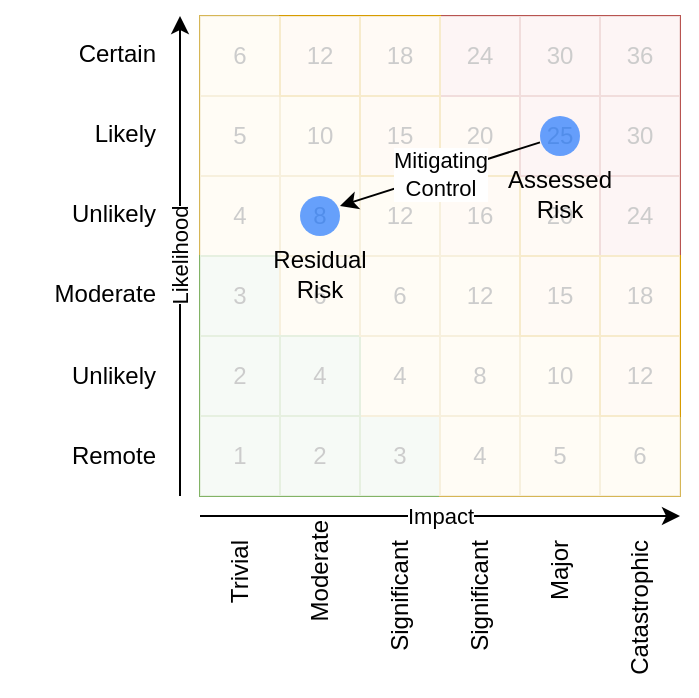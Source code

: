 <mxfile version="18.0.2" type="google"><diagram name="Risk Assessment Grid - Mitigating EFfect" id="iX0gyxtGHTFxL0oo3mHk"><mxGraphModel grid="1" page="1" gridSize="10" guides="1" tooltips="1" connect="1" arrows="1" fold="1" pageScale="1" pageWidth="827" pageHeight="1169" math="0" shadow="0"><root><mxCell id="SR-HKLZn8yXkb9CGsgI1-0"/><mxCell id="SR-HKLZn8yXkb9CGsgI1-1" parent="SR-HKLZn8yXkb9CGsgI1-0"/><mxCell id="SR-HKLZn8yXkb9CGsgI1-2" value="4" style="rounded=0;whiteSpace=wrap;html=1;fillColor=#fff2cc;strokeColor=#d6b656;" vertex="1" parent="SR-HKLZn8yXkb9CGsgI1-1"><mxGeometry x="240" y="281" width="40" height="40" as="geometry"/></mxCell><mxCell id="SR-HKLZn8yXkb9CGsgI1-3" value="3" style="rounded=0;whiteSpace=wrap;html=1;fillColor=#d5e8d4;strokeColor=#82b366;" vertex="1" parent="SR-HKLZn8yXkb9CGsgI1-1"><mxGeometry x="240" y="321" width="40" height="40" as="geometry"/></mxCell><mxCell id="SR-HKLZn8yXkb9CGsgI1-4" value="2" style="rounded=0;whiteSpace=wrap;html=1;fillColor=#d5e8d4;strokeColor=#82b366;" vertex="1" parent="SR-HKLZn8yXkb9CGsgI1-1"><mxGeometry x="240" y="361" width="40" height="40" as="geometry"/></mxCell><mxCell id="SR-HKLZn8yXkb9CGsgI1-5" value="1" style="rounded=0;whiteSpace=wrap;html=1;fillColor=#d5e8d4;strokeColor=#82b366;" vertex="1" parent="SR-HKLZn8yXkb9CGsgI1-1"><mxGeometry x="240" y="401" width="40" height="40" as="geometry"/></mxCell><mxCell id="SR-HKLZn8yXkb9CGsgI1-6" value="2" style="rounded=0;whiteSpace=wrap;html=1;fillColor=#d5e8d4;strokeColor=#82b366;" vertex="1" parent="SR-HKLZn8yXkb9CGsgI1-1"><mxGeometry x="280" y="401" width="40" height="40" as="geometry"/></mxCell><mxCell id="SR-HKLZn8yXkb9CGsgI1-7" value="3" style="rounded=0;whiteSpace=wrap;html=1;fillColor=#d5e8d4;strokeColor=#82b366;" vertex="1" parent="SR-HKLZn8yXkb9CGsgI1-1"><mxGeometry x="320" y="401" width="40" height="40" as="geometry"/></mxCell><mxCell id="SR-HKLZn8yXkb9CGsgI1-8" value="6" style="rounded=0;whiteSpace=wrap;html=1;fillColor=#fff2cc;strokeColor=#d6b656;" vertex="1" parent="SR-HKLZn8yXkb9CGsgI1-1"><mxGeometry x="280" y="321" width="40" height="40" as="geometry"/></mxCell><mxCell id="SR-HKLZn8yXkb9CGsgI1-9" value="4" style="rounded=0;whiteSpace=wrap;html=1;fillColor=#fff2cc;strokeColor=#d6b656;" vertex="1" parent="SR-HKLZn8yXkb9CGsgI1-1"><mxGeometry x="320" y="361" width="40" height="40" as="geometry"/></mxCell><mxCell id="SR-HKLZn8yXkb9CGsgI1-10" value="4" style="rounded=0;whiteSpace=wrap;html=1;fillColor=#fff2cc;strokeColor=#d6b656;" vertex="1" parent="SR-HKLZn8yXkb9CGsgI1-1"><mxGeometry x="360" y="401" width="40" height="40" as="geometry"/></mxCell><mxCell id="SR-HKLZn8yXkb9CGsgI1-11" value="4" style="rounded=0;whiteSpace=wrap;html=1;fillColor=#d5e8d4;strokeColor=#82b366;" vertex="1" parent="SR-HKLZn8yXkb9CGsgI1-1"><mxGeometry x="280" y="361" width="40" height="40" as="geometry"/></mxCell><mxCell id="SR-HKLZn8yXkb9CGsgI1-12" value="5" style="rounded=0;whiteSpace=wrap;html=1;fillColor=#fff2cc;strokeColor=#d6b656;" vertex="1" parent="SR-HKLZn8yXkb9CGsgI1-1"><mxGeometry x="240" y="241" width="40" height="40" as="geometry"/></mxCell><mxCell id="SR-HKLZn8yXkb9CGsgI1-13" value="8" style="rounded=0;whiteSpace=wrap;html=1;fillColor=#fff2cc;strokeColor=#d6b656;" vertex="1" parent="SR-HKLZn8yXkb9CGsgI1-1"><mxGeometry x="280" y="281" width="40" height="40" as="geometry"/></mxCell><mxCell id="SR-HKLZn8yXkb9CGsgI1-14" value="6" style="rounded=0;whiteSpace=wrap;html=1;fillColor=#fff2cc;strokeColor=#d6b656;" vertex="1" parent="SR-HKLZn8yXkb9CGsgI1-1"><mxGeometry x="320" y="321" width="40" height="40" as="geometry"/></mxCell><mxCell id="SR-HKLZn8yXkb9CGsgI1-15" value="8" style="rounded=0;whiteSpace=wrap;html=1;fillColor=#fff2cc;strokeColor=#d6b656;" vertex="1" parent="SR-HKLZn8yXkb9CGsgI1-1"><mxGeometry x="360" y="361" width="40" height="40" as="geometry"/></mxCell><mxCell id="SR-HKLZn8yXkb9CGsgI1-16" value="5" style="rounded=0;whiteSpace=wrap;html=1;fillColor=#fff2cc;strokeColor=#d6b656;" vertex="1" parent="SR-HKLZn8yXkb9CGsgI1-1"><mxGeometry x="400" y="401" width="40" height="40" as="geometry"/></mxCell><mxCell id="SR-HKLZn8yXkb9CGsgI1-17" value="10" style="rounded=0;whiteSpace=wrap;html=1;fillColor=#fff2cc;strokeColor=#d6b656;" vertex="1" parent="SR-HKLZn8yXkb9CGsgI1-1"><mxGeometry x="400" y="361" width="40" height="40" as="geometry"/></mxCell><mxCell id="SR-HKLZn8yXkb9CGsgI1-18" value="6" style="rounded=0;whiteSpace=wrap;html=1;fillColor=#fff2cc;strokeColor=#d6b656;" vertex="1" parent="SR-HKLZn8yXkb9CGsgI1-1"><mxGeometry x="440" y="401" width="40" height="40" as="geometry"/></mxCell><mxCell id="SR-HKLZn8yXkb9CGsgI1-19" value="16" style="rounded=0;whiteSpace=wrap;html=1;fillColor=#ffe6cc;strokeColor=#d79b00;" vertex="1" parent="SR-HKLZn8yXkb9CGsgI1-1"><mxGeometry x="360" y="281" width="40" height="40" as="geometry"/></mxCell><mxCell id="SR-HKLZn8yXkb9CGsgI1-20" value="12" style="rounded=0;whiteSpace=wrap;html=1;fillColor=#fff2cc;strokeColor=#d6b656;" vertex="1" parent="SR-HKLZn8yXkb9CGsgI1-1"><mxGeometry x="320" y="281" width="40" height="40" as="geometry"/></mxCell><mxCell id="SR-HKLZn8yXkb9CGsgI1-21" value="10" style="rounded=0;whiteSpace=wrap;html=1;fillColor=#fff2cc;strokeColor=#d6b656;" vertex="1" parent="SR-HKLZn8yXkb9CGsgI1-1"><mxGeometry x="280" y="241" width="40" height="40" as="geometry"/></mxCell><mxCell id="SR-HKLZn8yXkb9CGsgI1-22" value="15" style="rounded=0;whiteSpace=wrap;html=1;fillColor=#ffe6cc;strokeColor=#d79b00;" vertex="1" parent="SR-HKLZn8yXkb9CGsgI1-1"><mxGeometry x="320" y="241" width="40" height="40" as="geometry"/></mxCell><mxCell id="SR-HKLZn8yXkb9CGsgI1-23" value="20" style="rounded=0;whiteSpace=wrap;html=1;fillColor=#ffe6cc;strokeColor=#d79b00;" vertex="1" parent="SR-HKLZn8yXkb9CGsgI1-1"><mxGeometry x="360" y="241" width="40" height="40" as="geometry"/></mxCell><mxCell id="SR-HKLZn8yXkb9CGsgI1-24" value="20" style="rounded=0;whiteSpace=wrap;html=1;fillColor=#ffe6cc;strokeColor=#d79b00;" vertex="1" parent="SR-HKLZn8yXkb9CGsgI1-1"><mxGeometry x="400" y="281" width="40" height="40" as="geometry"/></mxCell><mxCell id="SR-HKLZn8yXkb9CGsgI1-25" value="12" style="rounded=0;whiteSpace=wrap;html=1;fillColor=#ffe6cc;strokeColor=#d79b00;" vertex="1" parent="SR-HKLZn8yXkb9CGsgI1-1"><mxGeometry x="440" y="361" width="40" height="40" as="geometry"/></mxCell><mxCell id="SR-HKLZn8yXkb9CGsgI1-26" value="24" style="rounded=0;whiteSpace=wrap;html=1;fillColor=#f8cecc;strokeColor=#b85450;" vertex="1" parent="SR-HKLZn8yXkb9CGsgI1-1"><mxGeometry x="440" y="281" width="40" height="40" as="geometry"/></mxCell><mxCell id="SR-HKLZn8yXkb9CGsgI1-27" value="30" style="rounded=0;whiteSpace=wrap;html=1;fillColor=#f8cecc;strokeColor=#b85450;" vertex="1" parent="SR-HKLZn8yXkb9CGsgI1-1"><mxGeometry x="440" y="241" width="40" height="40" as="geometry"/></mxCell><mxCell id="SR-HKLZn8yXkb9CGsgI1-28" value="25" style="rounded=0;whiteSpace=wrap;html=1;fillColor=#f8cecc;strokeColor=#b85450;" vertex="1" parent="SR-HKLZn8yXkb9CGsgI1-1"><mxGeometry x="400" y="241" width="40" height="40" as="geometry"/></mxCell><mxCell id="SR-HKLZn8yXkb9CGsgI1-29" value="24" style="rounded=0;whiteSpace=wrap;html=1;fillColor=#f8cecc;strokeColor=#b85450;" vertex="1" parent="SR-HKLZn8yXkb9CGsgI1-1"><mxGeometry x="360" y="201" width="40" height="40" as="geometry"/></mxCell><mxCell id="SR-HKLZn8yXkb9CGsgI1-30" value="30" style="rounded=0;whiteSpace=wrap;html=1;fillColor=#f8cecc;strokeColor=#b85450;" vertex="1" parent="SR-HKLZn8yXkb9CGsgI1-1"><mxGeometry x="400" y="201" width="40" height="40" as="geometry"/></mxCell><mxCell id="SR-HKLZn8yXkb9CGsgI1-31" value="36" style="rounded=0;whiteSpace=wrap;html=1;fillColor=#f8cecc;strokeColor=#b85450;" vertex="1" parent="SR-HKLZn8yXkb9CGsgI1-1"><mxGeometry x="440" y="201" width="40" height="40" as="geometry"/></mxCell><mxCell id="SR-HKLZn8yXkb9CGsgI1-32" value="Impact" style="endArrow=classic;html=1;" edge="1" parent="SR-HKLZn8yXkb9CGsgI1-1"><mxGeometry width="50" height="50" relative="1" as="geometry"><mxPoint x="240" y="451" as="sourcePoint"/><mxPoint x="480" y="451" as="targetPoint"/></mxGeometry></mxCell><mxCell id="SR-HKLZn8yXkb9CGsgI1-33" value="Likelihood" style="endArrow=classic;html=1;horizontal=0;" edge="1" parent="SR-HKLZn8yXkb9CGsgI1-1"><mxGeometry width="50" height="50" relative="1" as="geometry"><mxPoint x="230" y="441" as="sourcePoint"/><mxPoint x="230" y="201" as="targetPoint"/></mxGeometry></mxCell><mxCell id="SR-HKLZn8yXkb9CGsgI1-34" value="6" style="rounded=0;whiteSpace=wrap;html=1;fillColor=#fff2cc;strokeColor=#d6b656;" vertex="1" parent="SR-HKLZn8yXkb9CGsgI1-1"><mxGeometry x="240" y="201" width="40" height="40" as="geometry"/></mxCell><mxCell id="SR-HKLZn8yXkb9CGsgI1-35" value="18" style="rounded=0;whiteSpace=wrap;html=1;fillColor=#ffe6cc;strokeColor=#d79b00;" vertex="1" parent="SR-HKLZn8yXkb9CGsgI1-1"><mxGeometry x="320" y="201" width="40" height="40" as="geometry"/></mxCell><mxCell id="SR-HKLZn8yXkb9CGsgI1-36" value="12" style="rounded=0;whiteSpace=wrap;html=1;fillColor=#ffe6cc;strokeColor=#d79b00;" vertex="1" parent="SR-HKLZn8yXkb9CGsgI1-1"><mxGeometry x="280" y="201" width="40" height="40" as="geometry"/></mxCell><mxCell id="SR-HKLZn8yXkb9CGsgI1-37" value="12" style="rounded=0;whiteSpace=wrap;html=1;fillColor=#fff2cc;strokeColor=#d6b656;" vertex="1" parent="SR-HKLZn8yXkb9CGsgI1-1"><mxGeometry x="360" y="321" width="40" height="40" as="geometry"/></mxCell><mxCell id="SR-HKLZn8yXkb9CGsgI1-38" value="15" style="rounded=0;whiteSpace=wrap;html=1;fillColor=#ffe6cc;strokeColor=#d79b00;" vertex="1" parent="SR-HKLZn8yXkb9CGsgI1-1"><mxGeometry x="400" y="321" width="40" height="40" as="geometry"/></mxCell><mxCell id="SR-HKLZn8yXkb9CGsgI1-39" value="18" style="rounded=0;whiteSpace=wrap;html=1;fillColor=#ffe6cc;strokeColor=#d79b00;" vertex="1" parent="SR-HKLZn8yXkb9CGsgI1-1"><mxGeometry x="440" y="321" width="40" height="40" as="geometry"/></mxCell><mxCell id="SR-HKLZn8yXkb9CGsgI1-40" value="Trivial" style="rounded=0;whiteSpace=wrap;html=1;horizontal=0;fillColor=none;strokeColor=none;align=right;" vertex="1" parent="SR-HKLZn8yXkb9CGsgI1-1"><mxGeometry x="240" y="461" width="40" height="80" as="geometry"/></mxCell><mxCell id="SR-HKLZn8yXkb9CGsgI1-41" value="Moderate" style="rounded=0;whiteSpace=wrap;html=1;horizontal=0;fillColor=none;strokeColor=none;align=right;" vertex="1" parent="SR-HKLZn8yXkb9CGsgI1-1"><mxGeometry x="280" y="451" width="40" height="80" as="geometry"/></mxCell><mxCell id="SR-HKLZn8yXkb9CGsgI1-42" value="Significant" style="rounded=0;whiteSpace=wrap;html=1;horizontal=0;fillColor=none;strokeColor=none;align=right;" vertex="1" parent="SR-HKLZn8yXkb9CGsgI1-1"><mxGeometry x="320" y="461" width="40" height="80" as="geometry"/></mxCell><mxCell id="SR-HKLZn8yXkb9CGsgI1-43" value="Significant" style="rounded=0;whiteSpace=wrap;html=1;horizontal=0;fillColor=none;strokeColor=none;align=right;" vertex="1" parent="SR-HKLZn8yXkb9CGsgI1-1"><mxGeometry x="360" y="461" width="40" height="80" as="geometry"/></mxCell><mxCell id="SR-HKLZn8yXkb9CGsgI1-44" value="Major" style="rounded=0;whiteSpace=wrap;html=1;horizontal=0;fillColor=none;strokeColor=none;align=right;" vertex="1" parent="SR-HKLZn8yXkb9CGsgI1-1"><mxGeometry x="400" y="461" width="40" height="80" as="geometry"/></mxCell><mxCell id="SR-HKLZn8yXkb9CGsgI1-45" value="Catastrophic" style="rounded=0;whiteSpace=wrap;html=1;horizontal=0;fillColor=none;strokeColor=none;align=right;" vertex="1" parent="SR-HKLZn8yXkb9CGsgI1-1"><mxGeometry x="440" y="461" width="40" height="80" as="geometry"/></mxCell><mxCell id="SR-HKLZn8yXkb9CGsgI1-46" value="Remote" style="rounded=0;whiteSpace=wrap;html=1;horizontal=1;fillColor=none;strokeColor=none;align=right;" vertex="1" parent="SR-HKLZn8yXkb9CGsgI1-1"><mxGeometry x="140" y="401" width="80" height="40" as="geometry"/></mxCell><mxCell id="SR-HKLZn8yXkb9CGsgI1-47" value="Unlikely" style="rounded=0;whiteSpace=wrap;html=1;horizontal=1;fillColor=none;strokeColor=none;align=right;" vertex="1" parent="SR-HKLZn8yXkb9CGsgI1-1"><mxGeometry x="140" y="361" width="80" height="40" as="geometry"/></mxCell><mxCell id="SR-HKLZn8yXkb9CGsgI1-48" value="Moderate" style="rounded=0;whiteSpace=wrap;html=1;horizontal=1;fillColor=none;strokeColor=none;align=right;" vertex="1" parent="SR-HKLZn8yXkb9CGsgI1-1"><mxGeometry x="140" y="320" width="80" height="40" as="geometry"/></mxCell><mxCell id="SR-HKLZn8yXkb9CGsgI1-49" value="Unlikely" style="rounded=0;whiteSpace=wrap;html=1;horizontal=1;fillColor=none;strokeColor=none;align=right;" vertex="1" parent="SR-HKLZn8yXkb9CGsgI1-1"><mxGeometry x="140" y="280" width="80" height="40" as="geometry"/></mxCell><mxCell id="SR-HKLZn8yXkb9CGsgI1-50" value="Likely" style="rounded=0;whiteSpace=wrap;html=1;horizontal=1;fillColor=none;strokeColor=none;align=right;" vertex="1" parent="SR-HKLZn8yXkb9CGsgI1-1"><mxGeometry x="140" y="240" width="80" height="40" as="geometry"/></mxCell><mxCell id="SR-HKLZn8yXkb9CGsgI1-51" value="Certain" style="rounded=0;whiteSpace=wrap;html=1;horizontal=1;fillColor=none;strokeColor=none;align=right;" vertex="1" parent="SR-HKLZn8yXkb9CGsgI1-1"><mxGeometry x="140" y="200" width="80" height="40" as="geometry"/></mxCell><mxCell id="SR-HKLZn8yXkb9CGsgI1-52" value="" style="rounded=0;whiteSpace=wrap;html=1;opacity=80;textOpacity=80;strokeColor=none;" vertex="1" parent="SR-HKLZn8yXkb9CGsgI1-1"><mxGeometry x="240" y="201" width="240" height="240" as="geometry"/></mxCell><mxCell id="SR-HKLZn8yXkb9CGsgI1-53" value="" style="rounded=1;fillColor=#0065FF;strokeColor=none;html=1;fontColor=#ffffff;align=center;verticalAlign=middle;whiteSpace=wrap;fontSize=12;fontStyle=1;arcSize=50;opacity=60;" vertex="1" parent="SR-HKLZn8yXkb9CGsgI1-1"><mxGeometry x="410" y="251" width="20" height="20" as="geometry"/></mxCell><mxCell id="SR-HKLZn8yXkb9CGsgI1-54" value="" style="rounded=1;fillColor=#0065FF;strokeColor=none;html=1;fontColor=#ffffff;align=center;verticalAlign=middle;whiteSpace=wrap;fontSize=12;fontStyle=1;arcSize=50;opacity=60;" vertex="1" parent="SR-HKLZn8yXkb9CGsgI1-1"><mxGeometry x="290" y="291" width="20" height="20" as="geometry"/></mxCell><mxCell id="SR-HKLZn8yXkb9CGsgI1-55" value="Mitigating&lt;br&gt;Control" style="endArrow=classic;html=1;entryX=1;entryY=0.25;entryDx=0;entryDy=0;" edge="1" parent="SR-HKLZn8yXkb9CGsgI1-1" source="SR-HKLZn8yXkb9CGsgI1-53" target="SR-HKLZn8yXkb9CGsgI1-54"><mxGeometry width="50" height="50" relative="1" as="geometry"><mxPoint x="540" y="251" as="sourcePoint"/><mxPoint x="780" y="251" as="targetPoint"/></mxGeometry></mxCell><mxCell id="SR-HKLZn8yXkb9CGsgI1-56" value="Residual Risk" style="text;html=1;strokeColor=none;fillColor=none;align=center;verticalAlign=middle;whiteSpace=wrap;rounded=0;fontSize=12;opacity=60;" vertex="1" parent="SR-HKLZn8yXkb9CGsgI1-1"><mxGeometry x="280" y="320" width="40" height="20" as="geometry"/></mxCell><mxCell id="SR-HKLZn8yXkb9CGsgI1-57" value="Assessed&lt;br&gt;Risk" style="text;html=1;strokeColor=none;fillColor=none;align=center;verticalAlign=middle;whiteSpace=wrap;rounded=0;fontSize=12;opacity=60;" vertex="1" parent="SR-HKLZn8yXkb9CGsgI1-1"><mxGeometry x="400" y="280" width="40" height="20" as="geometry"/></mxCell></root></mxGraphModel></diagram></mxfile>